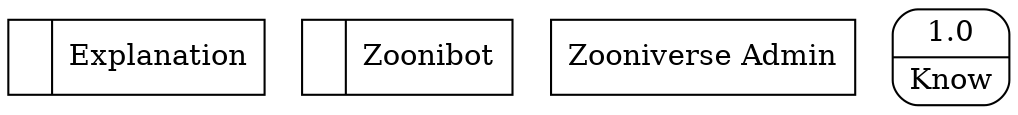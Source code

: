 digraph dfd2{ 
node[shape=record]
200 [label="<f0>  |<f1> Explanation " ];
201 [label="<f0>  |<f1> Zoonibot " ];
202 [label="Zooniverse Admin" shape=box];
203 [label="{<f0> 1.0|<f1> Know }" shape=Mrecord];
}
